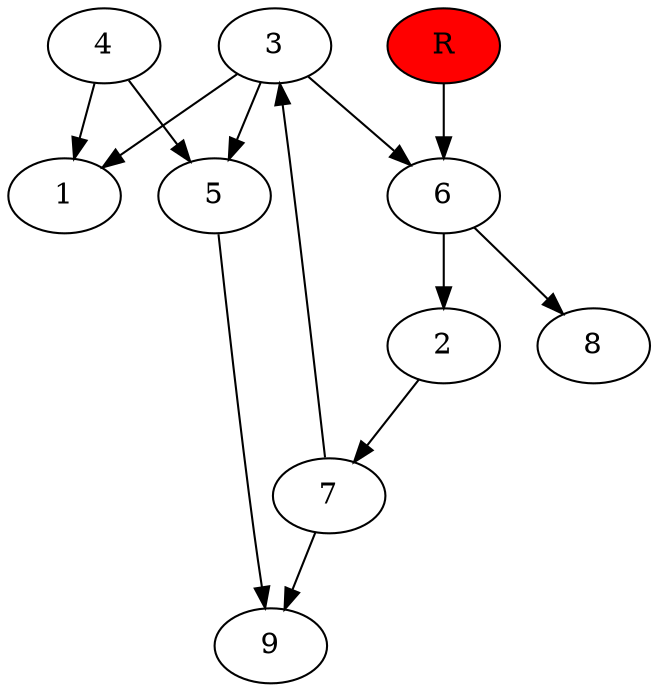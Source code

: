 digraph prb42350 {
	1
	2
	3
	4
	5
	6
	7
	8
	R [fillcolor="#ff0000" style=filled]
	2 -> 7
	3 -> 1
	3 -> 5
	3 -> 6
	4 -> 1
	4 -> 5
	5 -> 9
	6 -> 2
	6 -> 8
	7 -> 3
	7 -> 9
	R -> 6
}
